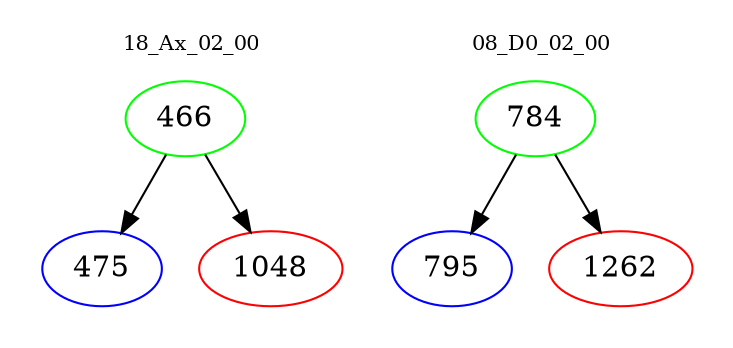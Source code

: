 digraph{
subgraph cluster_0 {
color = white
label = "18_Ax_02_00";
fontsize=10;
T0_466 [label="466", color="green"]
T0_466 -> T0_475 [color="black"]
T0_475 [label="475", color="blue"]
T0_466 -> T0_1048 [color="black"]
T0_1048 [label="1048", color="red"]
}
subgraph cluster_1 {
color = white
label = "08_D0_02_00";
fontsize=10;
T1_784 [label="784", color="green"]
T1_784 -> T1_795 [color="black"]
T1_795 [label="795", color="blue"]
T1_784 -> T1_1262 [color="black"]
T1_1262 [label="1262", color="red"]
}
}
